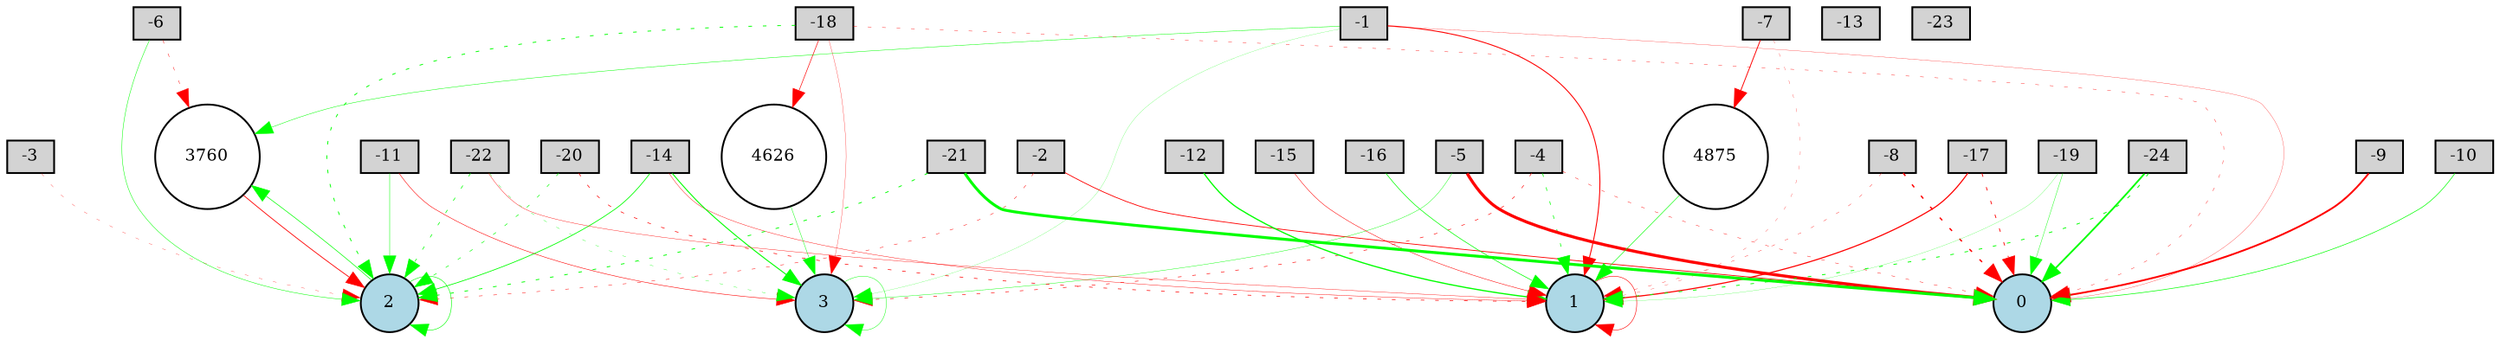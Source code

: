 digraph {
	node [fontsize=9 height=0.2 shape=circle width=0.2]
	-1 [fillcolor=lightgray shape=box style=filled]
	-2 [fillcolor=lightgray shape=box style=filled]
	-3 [fillcolor=lightgray shape=box style=filled]
	-4 [fillcolor=lightgray shape=box style=filled]
	-5 [fillcolor=lightgray shape=box style=filled]
	-6 [fillcolor=lightgray shape=box style=filled]
	-7 [fillcolor=lightgray shape=box style=filled]
	-8 [fillcolor=lightgray shape=box style=filled]
	-9 [fillcolor=lightgray shape=box style=filled]
	-10 [fillcolor=lightgray shape=box style=filled]
	-11 [fillcolor=lightgray shape=box style=filled]
	-12 [fillcolor=lightgray shape=box style=filled]
	-13 [fillcolor=lightgray shape=box style=filled]
	-14 [fillcolor=lightgray shape=box style=filled]
	-15 [fillcolor=lightgray shape=box style=filled]
	-16 [fillcolor=lightgray shape=box style=filled]
	-17 [fillcolor=lightgray shape=box style=filled]
	-18 [fillcolor=lightgray shape=box style=filled]
	-19 [fillcolor=lightgray shape=box style=filled]
	-20 [fillcolor=lightgray shape=box style=filled]
	-21 [fillcolor=lightgray shape=box style=filled]
	-22 [fillcolor=lightgray shape=box style=filled]
	-23 [fillcolor=lightgray shape=box style=filled]
	-24 [fillcolor=lightgray shape=box style=filled]
	0 [fillcolor=lightblue style=filled]
	1 [fillcolor=lightblue style=filled]
	2 [fillcolor=lightblue style=filled]
	3 [fillcolor=lightblue style=filled]
	4875 [fillcolor=white style=filled]
	3760 [fillcolor=white style=filled]
	4626 [fillcolor=white style=filled]
	-20 -> 2 [color=green penwidth=0.31071042112211733 style=dotted]
	-2 -> 0 [color=red penwidth=0.4321564694827795 style=solid]
	-24 -> 1 [color=green penwidth=0.45502276468613956 style=dotted]
	-18 -> 4626 [color=red penwidth=0.323746769838301 style=solid]
	-17 -> 0 [color=red penwidth=0.4321485158162316 style=dotted]
	3760 -> 2 [color=red penwidth=0.42398909270520735 style=solid]
	-8 -> 1 [color=red penwidth=0.17220948363998353 style=dotted]
	-6 -> 3760 [color=red penwidth=0.22258291235538136 style=dotted]
	-6 -> 2 [color=green penwidth=0.2525597241657671 style=solid]
	-1 -> 0 [color=red penwidth=0.13881443995693152 style=solid]
	2 -> 3760 [color=green penwidth=0.34357717667869736 style=solid]
	-1 -> 1 [color=red penwidth=0.5319742454613025 style=solid]
	-7 -> 4875 [color=red penwidth=0.4676263012154471 style=solid]
	3 -> 3 [color=green penwidth=0.22320236065911758 style=solid]
	-14 -> 2 [color=green penwidth=0.41061645537025515 style=solid]
	-12 -> 1 [color=green penwidth=0.6825619261890763 style=solid]
	-15 -> 1 [color=red penwidth=0.2579523319475912 style=solid]
	-4 -> 3 [color=red penwidth=0.30835172569650826 style=dotted]
	-21 -> 0 [color=green penwidth=1.5799739076233454 style=solid]
	4875 -> 1 [color=green penwidth=0.30626823675808446 style=solid]
	-3 -> 2 [color=red penwidth=0.14293886094992644 style=dotted]
	-22 -> 1 [color=red penwidth=0.19445877235052855 style=solid]
	2 -> 2 [color=green penwidth=0.29472008556290347 style=solid]
	-10 -> 0 [color=green penwidth=0.33876527209363944 style=solid]
	-18 -> 2 [color=green penwidth=0.4613723779256511 style=dotted]
	1 -> 1 [color=red penwidth=0.2902604420692966 style=solid]
	-18 -> 0 [color=red penwidth=0.1934888548647149 style=dotted]
	-5 -> 0 [color=red penwidth=1.6684442801733352 style=solid]
	-19 -> 1 [color=green penwidth=0.11189004571077982 style=solid]
	-14 -> 3 [color=green penwidth=0.548736684558212 style=solid]
	-2 -> 2 [color=red penwidth=0.23873607489087129 style=dotted]
	-11 -> 3 [color=red penwidth=0.2764730856450127 style=solid]
	-16 -> 1 [color=green penwidth=0.3537313120048562 style=solid]
	-9 -> 0 [color=red penwidth=0.9908904028511394 style=solid]
	-1 -> 3760 [color=green penwidth=0.23963665685562272 style=solid]
	-4 -> 0 [color=red penwidth=0.21530421508915576 style=dotted]
	-18 -> 3 [color=red penwidth=0.14986037378079242 style=solid]
	4626 -> 3 [color=green penwidth=0.2229912777949809 style=solid]
	-5 -> 3 [color=green penwidth=0.2087594561184084 style=solid]
	-19 -> 0 [color=green penwidth=0.2138059210789112 style=solid]
	-22 -> 2 [color=green penwidth=0.35753789626378696 style=dotted]
	-20 -> 1 [color=red penwidth=0.35128816874332314 style=dotted]
	-1 -> 3 [color=green penwidth=0.10063035800332615 style=solid]
	-21 -> 2 [color=green penwidth=0.4570906531990051 style=dotted]
	-24 -> 0 [color=green penwidth=0.9462959659230096 style=solid]
	-11 -> 2 [color=green penwidth=0.2527080727996545 style=solid]
	-17 -> 1 [color=red penwidth=0.6274183073659675 style=solid]
	-4 -> 1 [color=green penwidth=0.3661323234213365 style=dotted]
	-7 -> 1 [color=red penwidth=0.1352097822211939 style=dotted]
	-8 -> 0 [color=red penwidth=0.7472771759315046 style=dotted]
	-22 -> 3 [color=green penwidth=0.16627260921016707 style=dotted]
	-14 -> 1 [color=red penwidth=0.20862523302821184 style=solid]
}
